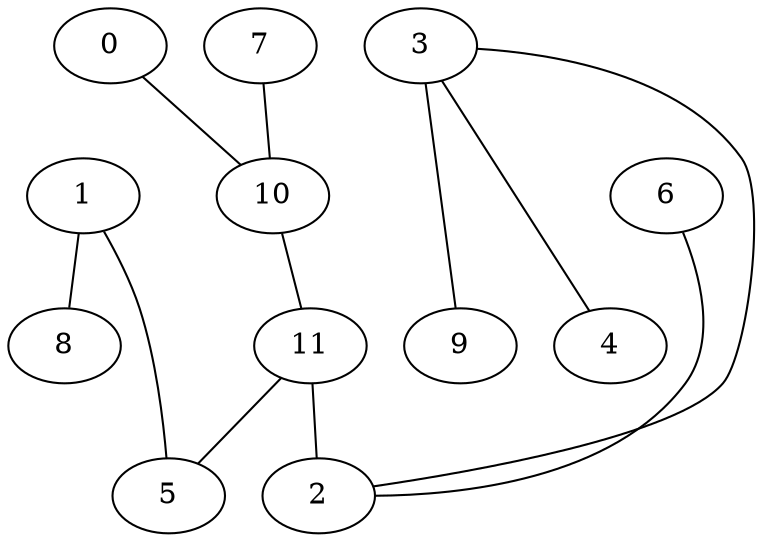 strict graph {


	"1" [  weight=0 ];

	"1" -- "5" [  weight=0 ];

	"1" -- "8" [  weight=0 ];

	"0" [  weight=0 ];

	"0" -- "10" [  weight=0 ];

	"7" [  weight=0 ];

	"7" -- "10" [  weight=0 ];

	"10" [  weight=0 ];

	"10" -- "7" [  weight=0 ];

	"10" [  weight=0 ];

	"10" -- "11" [  weight=0 ];

	"11" [  weight=0 ];

	"11" -- "10" [  weight=0 ];

	"11" -- "5" [  weight=0 ];

	"11" -- "2" [  weight=0 ];

	"3" [  weight=0 ];

	"3" -- "9" [  weight=0 ];

	"3" -- "4" [  weight=0 ];

	"3" -- "2" [  weight=0 ];

	"8" [  weight=0 ];

	"8" -- "1" [  weight=0 ];

	"5" [  weight=0 ];

	"5" -- "1" [  weight=0 ];

	"5" -- "11" [  weight=0 ];

	"6" [  weight=0 ];

	"6" -- "2" [  weight=0 ];

	"2" [  weight=0 ];

	"2" -- "11" [  weight=0 ];

	"2" -- "3" [  weight=0 ];

	"2" -- "6" [  weight=0 ];

	"4" [  weight=0 ];

	"4" -- "3" [  weight=0 ];

	"9" [  weight=0 ];

	"9" -- "3" [  weight=0 ];

}
